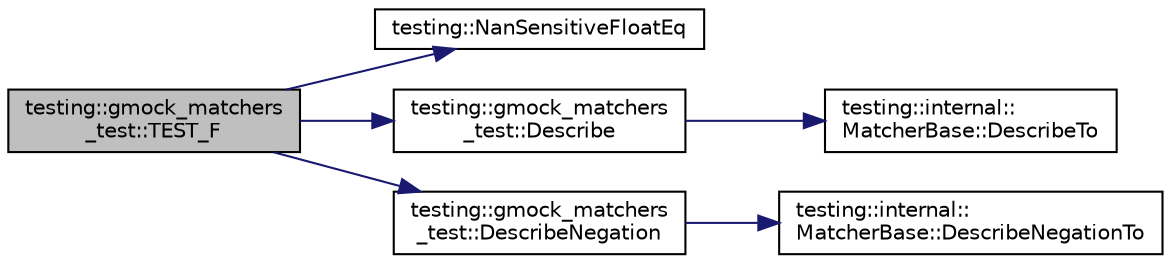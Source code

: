 digraph "testing::gmock_matchers_test::TEST_F"
{
  edge [fontname="Helvetica",fontsize="10",labelfontname="Helvetica",labelfontsize="10"];
  node [fontname="Helvetica",fontsize="10",shape=record];
  rankdir="LR";
  Node2136 [label="testing::gmock_matchers\l_test::TEST_F",height=0.2,width=0.4,color="black", fillcolor="grey75", style="filled", fontcolor="black"];
  Node2136 -> Node2137 [color="midnightblue",fontsize="10",style="solid",fontname="Helvetica"];
  Node2137 [label="testing::NanSensitiveFloatEq",height=0.2,width=0.4,color="black", fillcolor="white", style="filled",URL="$d0/d75/namespacetesting.html#ab3653439a654b85bdccff46d1436670d"];
  Node2136 -> Node2138 [color="midnightblue",fontsize="10",style="solid",fontname="Helvetica"];
  Node2138 [label="testing::gmock_matchers\l_test::Describe",height=0.2,width=0.4,color="black", fillcolor="white", style="filled",URL="$d5/de1/namespacetesting_1_1gmock__matchers__test.html#a738a538e1705ea49670aeb3ed25108e6"];
  Node2138 -> Node2139 [color="midnightblue",fontsize="10",style="solid",fontname="Helvetica"];
  Node2139 [label="testing::internal::\lMatcherBase::DescribeTo",height=0.2,width=0.4,color="black", fillcolor="white", style="filled",URL="$df/d93/classtesting_1_1internal_1_1_matcher_base.html#a7e0c883c7745e0d646463077ef1c1267"];
  Node2136 -> Node2140 [color="midnightblue",fontsize="10",style="solid",fontname="Helvetica"];
  Node2140 [label="testing::gmock_matchers\l_test::DescribeNegation",height=0.2,width=0.4,color="black", fillcolor="white", style="filled",URL="$d5/de1/namespacetesting_1_1gmock__matchers__test.html#a96c18b92dede79060a7303fe5d178faf"];
  Node2140 -> Node2141 [color="midnightblue",fontsize="10",style="solid",fontname="Helvetica"];
  Node2141 [label="testing::internal::\lMatcherBase::DescribeNegationTo",height=0.2,width=0.4,color="black", fillcolor="white", style="filled",URL="$df/d93/classtesting_1_1internal_1_1_matcher_base.html#ac1089d49b6b8a381900618985cd69b7f"];
}
